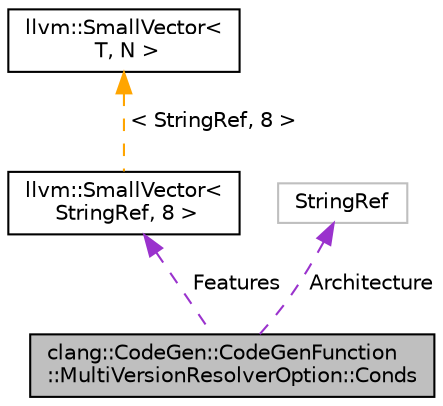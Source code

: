 digraph "clang::CodeGen::CodeGenFunction::MultiVersionResolverOption::Conds"
{
 // LATEX_PDF_SIZE
  bgcolor="transparent";
  edge [fontname="Helvetica",fontsize="10",labelfontname="Helvetica",labelfontsize="10"];
  node [fontname="Helvetica",fontsize="10",shape=record];
  Node1 [label="clang::CodeGen::CodeGenFunction\l::MultiVersionResolverOption::Conds",height=0.2,width=0.4,color="black", fillcolor="grey75", style="filled", fontcolor="black",tooltip=" "];
  Node2 -> Node1 [dir="back",color="darkorchid3",fontsize="10",style="dashed",label=" Features" ,fontname="Helvetica"];
  Node2 [label="llvm::SmallVector\<\l StringRef, 8 \>",height=0.2,width=0.4,color="black",URL="$classllvm_1_1SmallVector.html",tooltip=" "];
  Node3 -> Node2 [dir="back",color="orange",fontsize="10",style="dashed",label=" \< StringRef, 8 \>" ,fontname="Helvetica"];
  Node3 [label="llvm::SmallVector\<\l T, N \>",height=0.2,width=0.4,color="black",URL="$classllvm_1_1SmallVector.html",tooltip=" "];
  Node4 -> Node1 [dir="back",color="darkorchid3",fontsize="10",style="dashed",label=" Architecture" ,fontname="Helvetica"];
  Node4 [label="StringRef",height=0.2,width=0.4,color="grey75",tooltip=" "];
}
